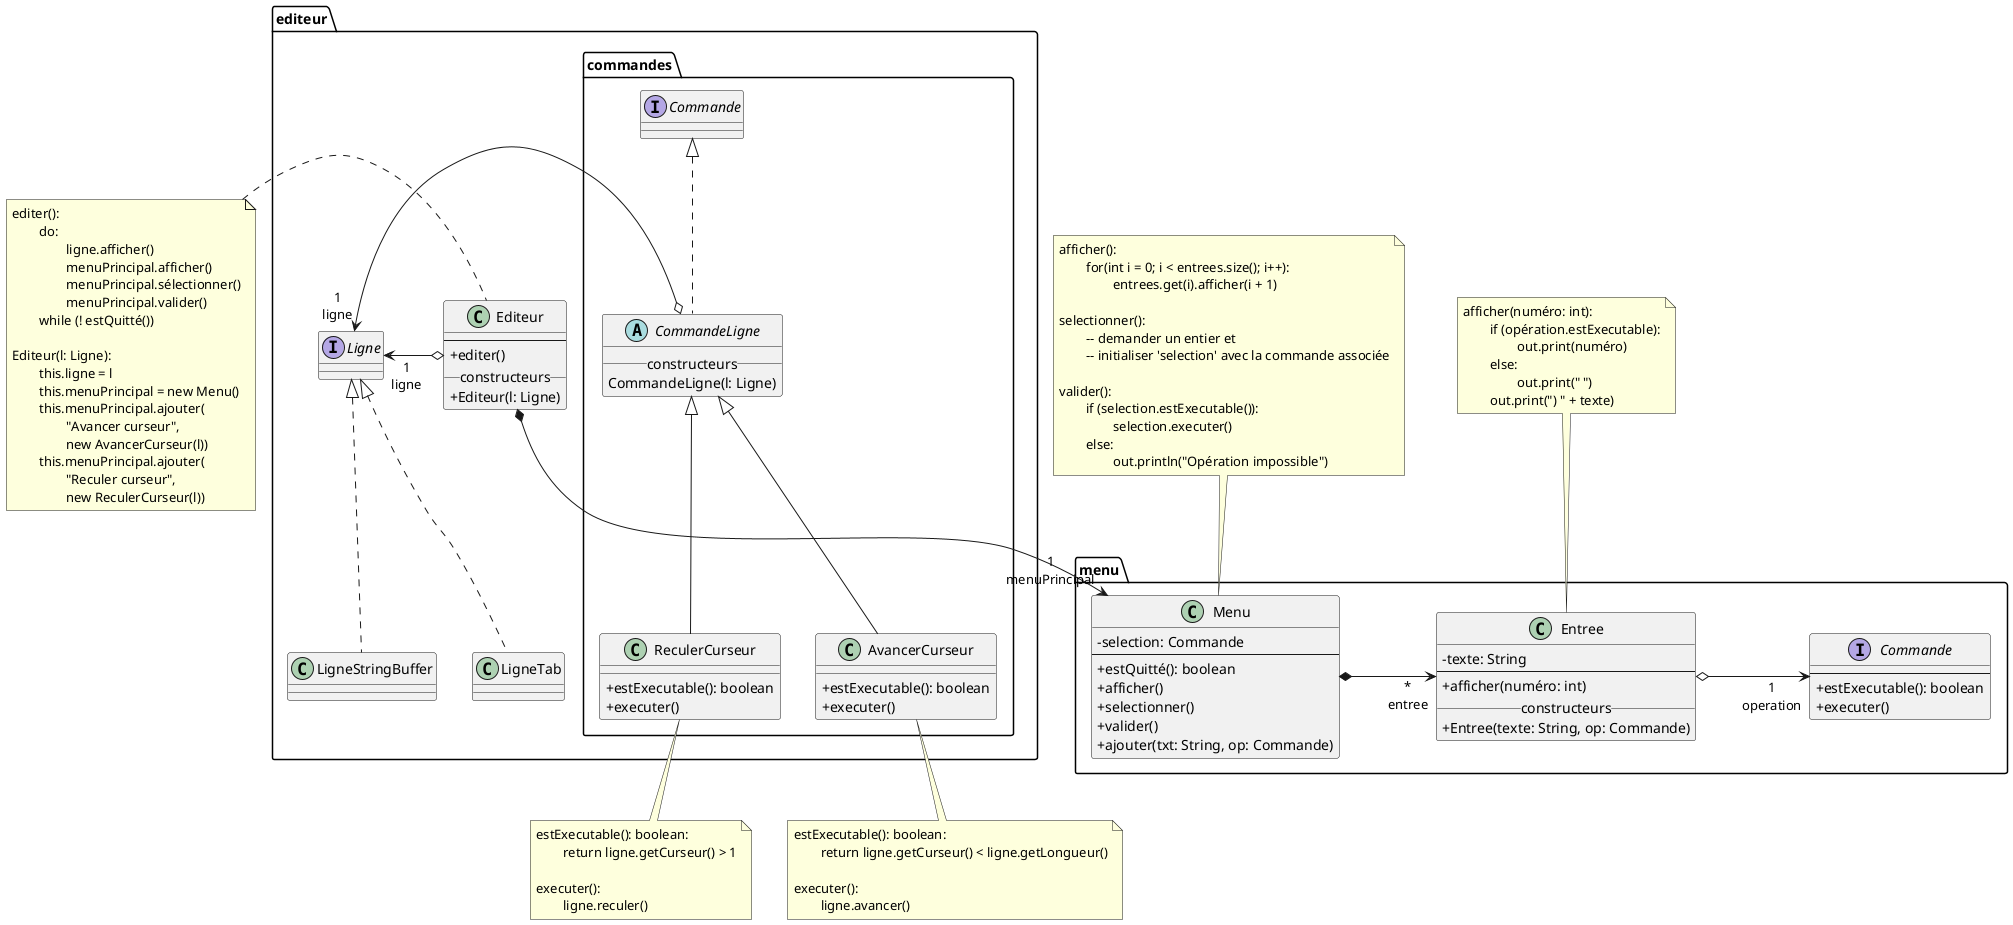 @startuml
skinparam classAttributeIconSize 0

package menu {

	class Menu {
		- selection: Commande
		--
		+ estQuitté(): boolean
		+ afficher()
		+ selectionner()
		+ valider()
		+ ajouter(txt: String, op: Commande)
	}

	class Entree {
		- texte: String
		--
		+ afficher(numéro: int)
		__constructeurs__
		+ Entree(texte: String, op: Commande)
	}

	interface Commande {
		--
		+ estExecutable(): boolean
		+ executer()
	}

	Menu *-right-> "*\nentree"  Entree: "                  "
	Entree o-right-> "1\noperation" Commande: "                       "

}

	note top of Menu
	afficher():
		for(int i = 0; i < entrees.size(); i++):
			entrees.get(i).afficher(i + 1)

	selectionner():
		-- demander un entier et
		-- initialiser 'selection' avec la commande associée

	valider():
		if (selection.estExecutable()):
			selection.executer()
		else:
			out.println("Opération impossible")
	end note

	note top of Entree
		afficher(numéro: int):
			if (opération.estExecutable):
				out.print(numéro)
			else:
				out.print(" ")
			out.print(") " + texte)
	end note


package editeur {

	class Editeur {
		--
		+ editer()
		__constructeurs__
		+ Editeur(l: Ligne)
	}

	Editeur o-right-> "1\nligne" Ligne : "       "
	Editeur *--> "1\nmenuPrincipal" Menu

	interface Ligne {
	}

	class LigneTab implements Ligne {
	}

	class LigneStringBuffer implements Ligne {
	}





	package commandes {

		abstract class CommandeLigne implements Commande {
			__constructeurs__
			CommandeLigne(l: Ligne)
		}

		class AvancerCurseur extends CommandeLigne {
			+ estExecutable(): boolean
			+ executer()
		}

		class ReculerCurseur extends CommandeLigne {
			+ estExecutable(): boolean
			+ executer()
		}

	}


	CommandeLigne o-left-> "1\nligne" Ligne






}

		note bottom of AvancerCurseur
			estExecutable(): boolean:
				return ligne.getCurseur() < ligne.getLongueur()

			executer():
				ligne.avancer()
		end note

		note bottom of ReculerCurseur
			estExecutable(): boolean:
				return ligne.getCurseur() > 1

			executer():
				ligne.reculer()
		end note


	note as noteEditeur
		editer():
			do:
				ligne.afficher()
				menuPrincipal.afficher()
				menuPrincipal.sélectionner()
				menuPrincipal.valider()
			while (! estQuitté())

		Editeur(l: Ligne):
			this.ligne = l
			this.menuPrincipal = new Menu()
			this.menuPrincipal.ajouter(
				"Avancer curseur",
				new AvancerCurseur(l))
			this.menuPrincipal.ajouter(
				"Reculer curseur",
				new ReculerCurseur(l))
	end note

	Editeur .left. noteEditeur



@enduml
' vim: sw=4 ts=4:
